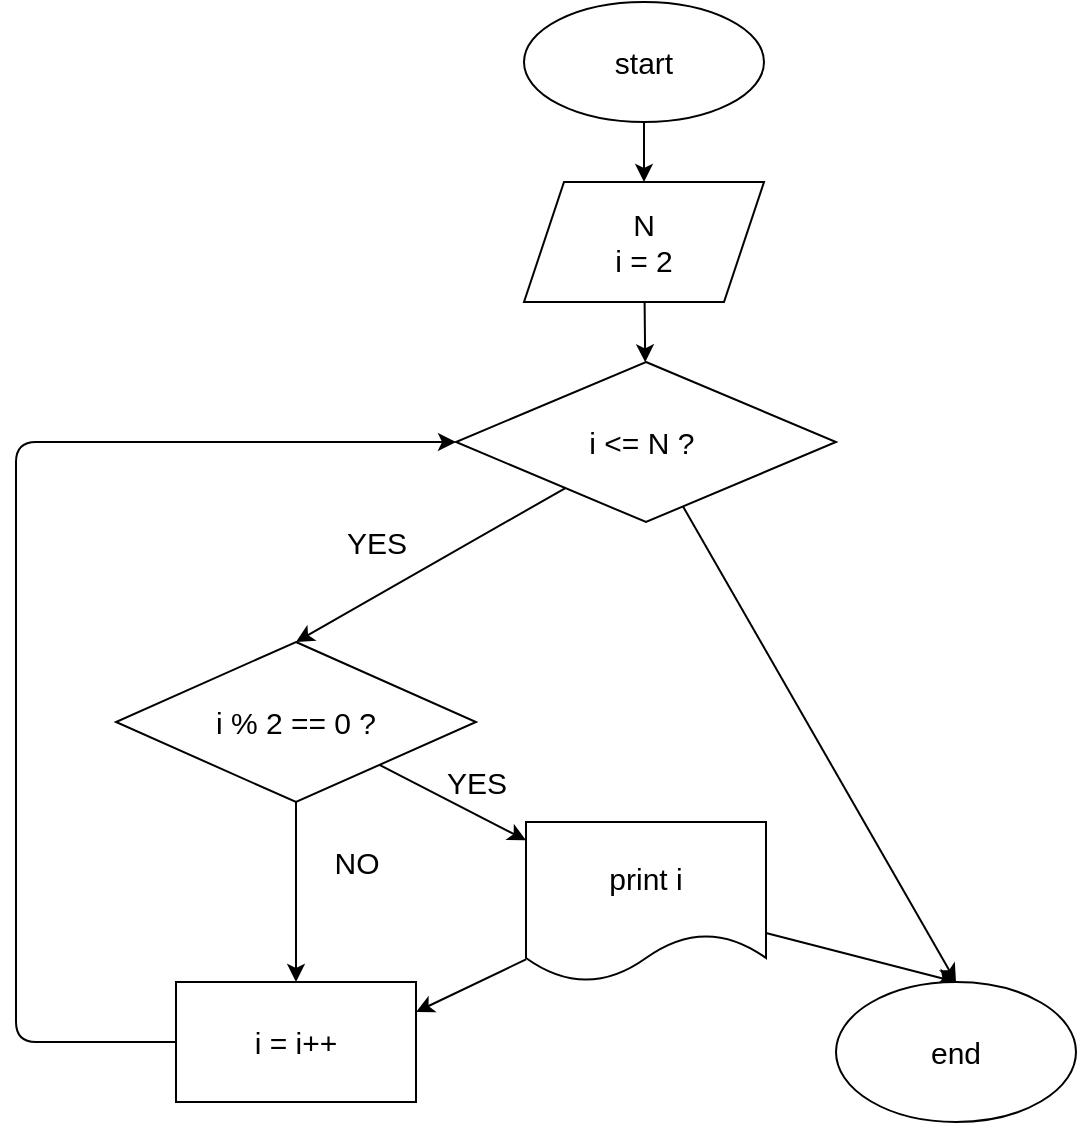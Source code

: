 <mxfile>
    <diagram id="PhO_mnjSsmR6_UH6jI8L" name="Страница 1">
        <mxGraphModel dx="636" dy="1111" grid="1" gridSize="10" guides="1" tooltips="1" connect="1" arrows="1" fold="1" page="1" pageScale="1" pageWidth="827" pageHeight="1169" math="0" shadow="0">
            <root>
                <mxCell id="0"/>
                <mxCell id="1" parent="0"/>
                <mxCell id="4" value="" style="edgeStyle=none;html=1;fontSize=15;" edge="1" parent="1" source="2" target="3">
                    <mxGeometry relative="1" as="geometry"/>
                </mxCell>
                <mxCell id="2" value="start" style="ellipse;whiteSpace=wrap;html=1;fontSize=15;" vertex="1" parent="1">
                    <mxGeometry x="354" y="30" width="120" height="60" as="geometry"/>
                </mxCell>
                <mxCell id="6" value="" style="edgeStyle=none;html=1;fontSize=15;" edge="1" parent="1" source="3" target="5">
                    <mxGeometry relative="1" as="geometry"/>
                </mxCell>
                <mxCell id="3" value="N&lt;br&gt;i = 2" style="shape=parallelogram;perimeter=parallelogramPerimeter;whiteSpace=wrap;html=1;fixedSize=1;fontSize=15;" vertex="1" parent="1">
                    <mxGeometry x="354" y="120" width="120" height="60" as="geometry"/>
                </mxCell>
                <mxCell id="7" style="edgeStyle=none;html=1;fontSize=15;" edge="1" parent="1" source="5">
                    <mxGeometry relative="1" as="geometry">
                        <mxPoint x="240" y="350" as="targetPoint"/>
                    </mxGeometry>
                </mxCell>
                <mxCell id="26" style="edgeStyle=none;html=1;fontSize=15;entryX=0.5;entryY=0;entryDx=0;entryDy=0;" edge="1" parent="1" source="5" target="30">
                    <mxGeometry relative="1" as="geometry">
                        <mxPoint x="570" y="360.0" as="targetPoint"/>
                    </mxGeometry>
                </mxCell>
                <mxCell id="5" value="i &amp;lt;= N ?&amp;nbsp;" style="rhombus;whiteSpace=wrap;html=1;fontSize=15;" vertex="1" parent="1">
                    <mxGeometry x="320" y="210" width="190" height="80" as="geometry"/>
                </mxCell>
                <mxCell id="8" value="YES" style="text;html=1;align=center;verticalAlign=middle;resizable=0;points=[];autosize=1;strokeColor=none;fillColor=none;fontSize=15;" vertex="1" parent="1">
                    <mxGeometry x="255" y="290" width="50" height="20" as="geometry"/>
                </mxCell>
                <mxCell id="13" value="" style="edgeStyle=none;html=1;fontSize=15;" edge="1" parent="1" source="9" target="12">
                    <mxGeometry relative="1" as="geometry"/>
                </mxCell>
                <mxCell id="21" value="" style="edgeStyle=none;html=1;fontSize=15;" edge="1" parent="1" source="9" target="20">
                    <mxGeometry relative="1" as="geometry"/>
                </mxCell>
                <mxCell id="9" value="i % 2 == 0 ?" style="rhombus;whiteSpace=wrap;html=1;fontSize=15;" vertex="1" parent="1">
                    <mxGeometry x="150" y="350" width="180" height="80" as="geometry"/>
                </mxCell>
                <mxCell id="17" style="edgeStyle=none;html=1;fontSize=15;entryX=0;entryY=0.5;entryDx=0;entryDy=0;" edge="1" parent="1" source="12" target="5">
                    <mxGeometry relative="1" as="geometry">
                        <mxPoint x="150" y="200" as="targetPoint"/>
                        <Array as="points">
                            <mxPoint x="100" y="550"/>
                            <mxPoint x="100" y="250"/>
                        </Array>
                    </mxGeometry>
                </mxCell>
                <mxCell id="12" value="i = i++" style="whiteSpace=wrap;html=1;fontSize=15;" vertex="1" parent="1">
                    <mxGeometry x="180" y="520" width="120" height="60" as="geometry"/>
                </mxCell>
                <mxCell id="14" value="NO" style="text;html=1;align=center;verticalAlign=middle;resizable=0;points=[];autosize=1;strokeColor=none;fillColor=none;fontSize=15;" vertex="1" parent="1">
                    <mxGeometry x="250" y="450" width="40" height="20" as="geometry"/>
                </mxCell>
                <mxCell id="24" style="edgeStyle=none;html=1;entryX=1;entryY=0.25;entryDx=0;entryDy=0;fontSize=15;" edge="1" parent="1" source="20" target="12">
                    <mxGeometry relative="1" as="geometry"/>
                </mxCell>
                <mxCell id="29" style="edgeStyle=none;html=1;fontSize=15;entryX=0.5;entryY=0;entryDx=0;entryDy=0;" edge="1" parent="1" source="20" target="30">
                    <mxGeometry relative="1" as="geometry">
                        <mxPoint x="570" y="520.0" as="targetPoint"/>
                    </mxGeometry>
                </mxCell>
                <mxCell id="20" value="print i" style="shape=document;whiteSpace=wrap;html=1;boundedLbl=1;fontSize=15;" vertex="1" parent="1">
                    <mxGeometry x="355" y="440" width="120" height="80" as="geometry"/>
                </mxCell>
                <mxCell id="22" value="YES" style="text;html=1;align=center;verticalAlign=middle;resizable=0;points=[];autosize=1;strokeColor=none;fillColor=none;fontSize=15;" vertex="1" parent="1">
                    <mxGeometry x="305" y="410" width="50" height="20" as="geometry"/>
                </mxCell>
                <mxCell id="30" value="end" style="ellipse;whiteSpace=wrap;html=1;fontSize=15;" vertex="1" parent="1">
                    <mxGeometry x="510" y="520" width="120" height="70" as="geometry"/>
                </mxCell>
            </root>
        </mxGraphModel>
    </diagram>
</mxfile>